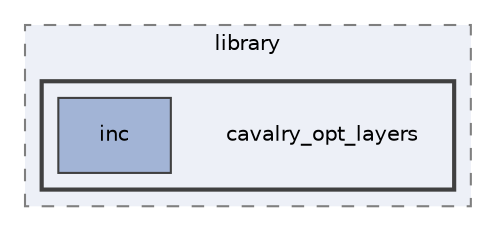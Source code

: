 digraph "prebuild/library/cavalry_opt_layers"
{
 // INTERACTIVE_SVG=YES
 // LATEX_PDF_SIZE
  bgcolor="transparent";
  edge [fontname="Helvetica",fontsize="10",labelfontname="Helvetica",labelfontsize="10"];
  node [fontname="Helvetica",fontsize="10",shape=record];
  compound=true
  subgraph clusterdir_eb4bcf5e119d463a0b01519d79d69502 {
    graph [ bgcolor="#edf0f7", pencolor="grey50", style="filled,dashed,", label="library", fontname="Helvetica", fontsize="10", URL="dir_eb4bcf5e119d463a0b01519d79d69502.html"]
  subgraph clusterdir_9567c40b94edd1ccb4cada1c87b96dfc {
    graph [ bgcolor="#edf0f7", pencolor="grey25", style="filled,bold,", label="", fontname="Helvetica", fontsize="10", URL="dir_9567c40b94edd1ccb4cada1c87b96dfc.html"]
    dir_9567c40b94edd1ccb4cada1c87b96dfc [shape=plaintext, label="cavalry_opt_layers"];
  dir_d86648092a61a4dcc1bda720c58c8896 [shape=box, label="inc", style="filled,", fillcolor="#a2b4d6", color="grey25", URL="dir_d86648092a61a4dcc1bda720c58c8896.html"];
  }
  }
}
